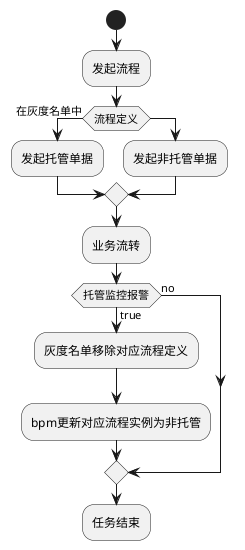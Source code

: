 @startuml
'https://plantuml.com/sequence-diagram
start
:发起流程;
if (流程定义) is (在灰度名单中) then
  :发起托管单据;
else
  :发起非托管单据;
endif
:业务流转;
if (托管监控报警) is (true) then
  :灰度名单移除对应流程定义;
  :bpm更新对应流程实例为非托管;
else (no)
endif
:任务结束;
@enduml
